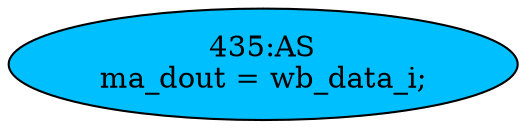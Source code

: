 strict digraph "" {
	node [label="\N"];
	"435:AS"	 [ast="<pyverilog.vparser.ast.Assign object at 0x7f7bca951410>",
		def_var="['ma_dout']",
		fillcolor=deepskyblue,
		label="435:AS
ma_dout = wb_data_i;",
		statements="[]",
		style=filled,
		typ=Assign,
		use_var="['wb_data_i']"];
}
